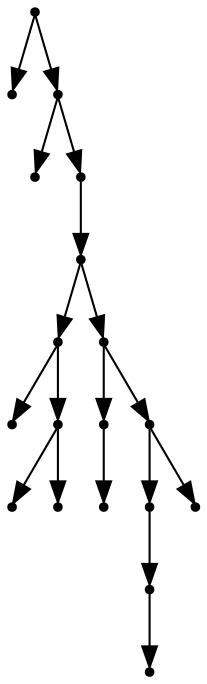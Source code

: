 digraph {
  18 [shape=point];
  0 [shape=point];
  17 [shape=point];
  1 [shape=point];
  16 [shape=point];
  15 [shape=point];
  6 [shape=point];
  2 [shape=point];
  5 [shape=point];
  3 [shape=point];
  4 [shape=point];
  14 [shape=point];
  8 [shape=point];
  7 [shape=point];
  13 [shape=point];
  11 [shape=point];
  10 [shape=point];
  9 [shape=point];
  12 [shape=point];
18 -> 0;
18 -> 17;
17 -> 1;
17 -> 16;
16 -> 15;
15 -> 6;
6 -> 2;
6 -> 5;
5 -> 3;
5 -> 4;
15 -> 14;
14 -> 8;
8 -> 7;
14 -> 13;
13 -> 11;
11 -> 10;
10 -> 9;
13 -> 12;
}

